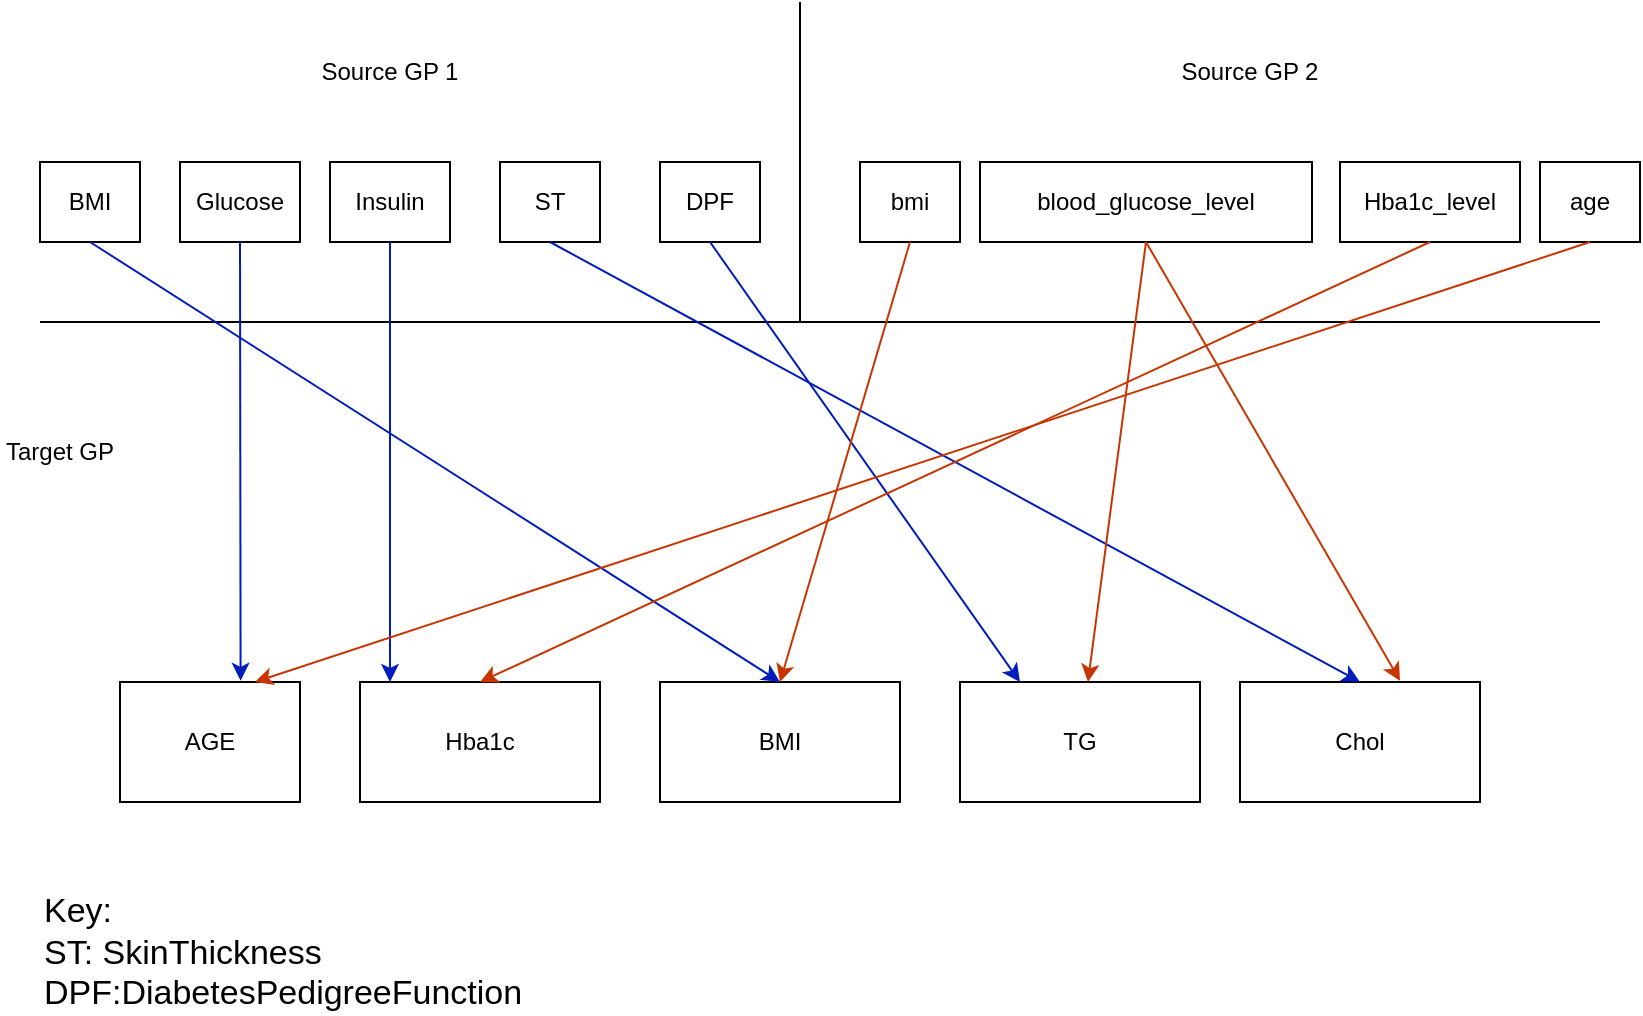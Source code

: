 <mxfile version="24.3.1" type="device">
  <diagram name="Page-1" id="1ESYUbUMKck156yoH-wX">
    <mxGraphModel dx="1050" dy="522" grid="1" gridSize="10" guides="1" tooltips="1" connect="1" arrows="1" fold="1" page="1" pageScale="1" pageWidth="827" pageHeight="1169" math="0" shadow="0">
      <root>
        <mxCell id="0" />
        <mxCell id="1" parent="0" />
        <mxCell id="tccqhpjF01GC6Zv1C3KS-1" value="" style="endArrow=none;html=1;rounded=0;" parent="1" edge="1">
          <mxGeometry width="50" height="50" relative="1" as="geometry">
            <mxPoint x="400" y="160" as="sourcePoint" />
            <mxPoint x="400" as="targetPoint" />
          </mxGeometry>
        </mxCell>
        <mxCell id="tccqhpjF01GC6Zv1C3KS-3" value="BMI" style="rounded=0;whiteSpace=wrap;html=1;fillColor=default;" parent="1" vertex="1">
          <mxGeometry x="20" y="80" width="50" height="40" as="geometry" />
        </mxCell>
        <mxCell id="tccqhpjF01GC6Zv1C3KS-13" value="bmi" style="rounded=0;whiteSpace=wrap;html=1;" parent="1" vertex="1">
          <mxGeometry x="430" y="80" width="50" height="40" as="geometry" />
        </mxCell>
        <mxCell id="tccqhpjF01GC6Zv1C3KS-14" value="Glucose" style="rounded=0;whiteSpace=wrap;html=1;" parent="1" vertex="1">
          <mxGeometry x="90" y="80" width="60" height="40" as="geometry" />
        </mxCell>
        <mxCell id="tccqhpjF01GC6Zv1C3KS-15" value="Insulin" style="rounded=0;whiteSpace=wrap;html=1;" parent="1" vertex="1">
          <mxGeometry x="165" y="80" width="60" height="40" as="geometry" />
        </mxCell>
        <mxCell id="tccqhpjF01GC6Zv1C3KS-16" value="ST" style="rounded=0;whiteSpace=wrap;html=1;" parent="1" vertex="1">
          <mxGeometry x="250" y="80" width="50" height="40" as="geometry" />
        </mxCell>
        <mxCell id="tccqhpjF01GC6Zv1C3KS-17" value="DPF" style="rounded=0;whiteSpace=wrap;html=1;" parent="1" vertex="1">
          <mxGeometry x="330" y="80" width="50" height="40" as="geometry" />
        </mxCell>
        <mxCell id="tccqhpjF01GC6Zv1C3KS-20" value="blood_glucose_level" style="rounded=0;whiteSpace=wrap;html=1;" parent="1" vertex="1">
          <mxGeometry x="490" y="80" width="166" height="40" as="geometry" />
        </mxCell>
        <mxCell id="tccqhpjF01GC6Zv1C3KS-21" value="Hba1c_level" style="rounded=0;whiteSpace=wrap;html=1;" parent="1" vertex="1">
          <mxGeometry x="670" y="80" width="90" height="40" as="geometry" />
        </mxCell>
        <mxCell id="tccqhpjF01GC6Zv1C3KS-22" value="age" style="rounded=0;whiteSpace=wrap;html=1;" parent="1" vertex="1">
          <mxGeometry x="770" y="80" width="50" height="40" as="geometry" />
        </mxCell>
        <mxCell id="tccqhpjF01GC6Zv1C3KS-23" value="Source GP 1" style="text;html=1;align=center;verticalAlign=middle;whiteSpace=wrap;rounded=0;" parent="1" vertex="1">
          <mxGeometry x="150" y="20" width="90" height="30" as="geometry" />
        </mxCell>
        <mxCell id="tccqhpjF01GC6Zv1C3KS-24" value="Source GP 2" style="text;html=1;align=center;verticalAlign=middle;whiteSpace=wrap;rounded=0;" parent="1" vertex="1">
          <mxGeometry x="580" y="20" width="90" height="30" as="geometry" />
        </mxCell>
        <mxCell id="tccqhpjF01GC6Zv1C3KS-25" value="" style="endArrow=none;html=1;rounded=0;" parent="1" edge="1">
          <mxGeometry width="50" height="50" relative="1" as="geometry">
            <mxPoint x="20" y="160" as="sourcePoint" />
            <mxPoint x="800" y="160" as="targetPoint" />
          </mxGeometry>
        </mxCell>
        <mxCell id="tccqhpjF01GC6Zv1C3KS-27" value="Target GP" style="text;html=1;align=center;verticalAlign=middle;whiteSpace=wrap;rounded=0;" parent="1" vertex="1">
          <mxGeometry y="210" width="60" height="30" as="geometry" />
        </mxCell>
        <mxCell id="tccqhpjF01GC6Zv1C3KS-28" value="AGE" style="rounded=0;whiteSpace=wrap;html=1;" parent="1" vertex="1">
          <mxGeometry x="60" y="340" width="90" height="60" as="geometry" />
        </mxCell>
        <mxCell id="tccqhpjF01GC6Zv1C3KS-29" value="Hba1c" style="rounded=0;whiteSpace=wrap;html=1;" parent="1" vertex="1">
          <mxGeometry x="180" y="340" width="120" height="60" as="geometry" />
        </mxCell>
        <mxCell id="tccqhpjF01GC6Zv1C3KS-30" value="Chol" style="rounded=0;whiteSpace=wrap;html=1;" parent="1" vertex="1">
          <mxGeometry x="620" y="340" width="120" height="60" as="geometry" />
        </mxCell>
        <mxCell id="tccqhpjF01GC6Zv1C3KS-31" value="TG" style="rounded=0;whiteSpace=wrap;html=1;" parent="1" vertex="1">
          <mxGeometry x="480" y="340" width="120" height="60" as="geometry" />
        </mxCell>
        <mxCell id="tccqhpjF01GC6Zv1C3KS-33" value="BMI" style="rounded=0;whiteSpace=wrap;html=1;" parent="1" vertex="1">
          <mxGeometry x="330" y="340" width="120" height="60" as="geometry" />
        </mxCell>
        <mxCell id="tccqhpjF01GC6Zv1C3KS-34" value="" style="endArrow=classic;html=1;rounded=0;fillColor=#0050ef;strokeColor=#001DBC;exitX=0.5;exitY=1;exitDx=0;exitDy=0;entryX=0.5;entryY=0;entryDx=0;entryDy=0;" parent="1" source="tccqhpjF01GC6Zv1C3KS-3" target="tccqhpjF01GC6Zv1C3KS-33" edge="1">
          <mxGeometry width="50" height="50" relative="1" as="geometry">
            <mxPoint x="500" y="310" as="sourcePoint" />
            <mxPoint x="550" y="260" as="targetPoint" />
          </mxGeometry>
        </mxCell>
        <mxCell id="tccqhpjF01GC6Zv1C3KS-35" value="" style="endArrow=classic;html=1;rounded=0;exitX=0.5;exitY=1;exitDx=0;exitDy=0;entryX=0.67;entryY=-0.01;entryDx=0;entryDy=0;entryPerimeter=0;fillColor=#0050ef;strokeColor=#001DBC;" parent="1" source="tccqhpjF01GC6Zv1C3KS-14" target="tccqhpjF01GC6Zv1C3KS-28" edge="1">
          <mxGeometry width="50" height="50" relative="1" as="geometry">
            <mxPoint x="500" y="310" as="sourcePoint" />
            <mxPoint x="550" y="260" as="targetPoint" />
          </mxGeometry>
        </mxCell>
        <mxCell id="tccqhpjF01GC6Zv1C3KS-36" value="" style="endArrow=classic;html=1;rounded=0;exitX=0.5;exitY=1;exitDx=0;exitDy=0;entryX=0.125;entryY=0;entryDx=0;entryDy=0;entryPerimeter=0;fillColor=#0050ef;strokeColor=#001DBC;" parent="1" source="tccqhpjF01GC6Zv1C3KS-15" target="tccqhpjF01GC6Zv1C3KS-29" edge="1">
          <mxGeometry width="50" height="50" relative="1" as="geometry">
            <mxPoint x="500" y="310" as="sourcePoint" />
            <mxPoint x="550" y="260" as="targetPoint" />
          </mxGeometry>
        </mxCell>
        <mxCell id="tccqhpjF01GC6Zv1C3KS-37" value="" style="endArrow=classic;html=1;rounded=0;exitX=0.5;exitY=1;exitDx=0;exitDy=0;entryX=0.5;entryY=0;entryDx=0;entryDy=0;fillColor=#0050ef;strokeColor=#001DBC;" parent="1" source="tccqhpjF01GC6Zv1C3KS-16" target="tccqhpjF01GC6Zv1C3KS-30" edge="1">
          <mxGeometry width="50" height="50" relative="1" as="geometry">
            <mxPoint x="500" y="310" as="sourcePoint" />
            <mxPoint x="550" y="260" as="targetPoint" />
          </mxGeometry>
        </mxCell>
        <mxCell id="tccqhpjF01GC6Zv1C3KS-38" value="" style="endArrow=classic;html=1;rounded=0;exitX=0.5;exitY=1;exitDx=0;exitDy=0;entryX=0.25;entryY=0;entryDx=0;entryDy=0;fillColor=#0050ef;strokeColor=#001DBC;" parent="1" source="tccqhpjF01GC6Zv1C3KS-17" target="tccqhpjF01GC6Zv1C3KS-31" edge="1">
          <mxGeometry width="50" height="50" relative="1" as="geometry">
            <mxPoint x="500" y="310" as="sourcePoint" />
            <mxPoint x="550" y="260" as="targetPoint" />
          </mxGeometry>
        </mxCell>
        <mxCell id="tccqhpjF01GC6Zv1C3KS-39" value="" style="endArrow=classic;html=1;rounded=0;exitX=0.5;exitY=1;exitDx=0;exitDy=0;entryX=0.5;entryY=0;entryDx=0;entryDy=0;fillColor=#fa6800;strokeColor=#C73500;" parent="1" source="tccqhpjF01GC6Zv1C3KS-13" target="tccqhpjF01GC6Zv1C3KS-33" edge="1">
          <mxGeometry width="50" height="50" relative="1" as="geometry">
            <mxPoint x="500" y="310" as="sourcePoint" />
            <mxPoint x="550" y="260" as="targetPoint" />
          </mxGeometry>
        </mxCell>
        <mxCell id="tccqhpjF01GC6Zv1C3KS-40" value="" style="endArrow=classic;html=1;rounded=0;exitX=0.5;exitY=1;exitDx=0;exitDy=0;entryX=0.75;entryY=0;entryDx=0;entryDy=0;fillColor=#fa6800;strokeColor=#C73500;" parent="1" source="tccqhpjF01GC6Zv1C3KS-22" target="tccqhpjF01GC6Zv1C3KS-28" edge="1">
          <mxGeometry width="50" height="50" relative="1" as="geometry">
            <mxPoint x="500" y="310" as="sourcePoint" />
            <mxPoint x="550" y="260" as="targetPoint" />
          </mxGeometry>
        </mxCell>
        <mxCell id="tccqhpjF01GC6Zv1C3KS-41" value="" style="endArrow=classic;html=1;rounded=0;exitX=0.5;exitY=1;exitDx=0;exitDy=0;entryX=0.5;entryY=0;entryDx=0;entryDy=0;fillColor=#fa6800;strokeColor=#C73500;" parent="1" source="tccqhpjF01GC6Zv1C3KS-21" target="tccqhpjF01GC6Zv1C3KS-29" edge="1">
          <mxGeometry width="50" height="50" relative="1" as="geometry">
            <mxPoint x="500" y="310" as="sourcePoint" />
            <mxPoint x="550" y="260" as="targetPoint" />
          </mxGeometry>
        </mxCell>
        <mxCell id="tccqhpjF01GC6Zv1C3KS-42" value="" style="endArrow=classic;html=1;rounded=0;exitX=0.5;exitY=1;exitDx=0;exitDy=0;entryX=0.667;entryY=-0.01;entryDx=0;entryDy=0;entryPerimeter=0;fillColor=#fa6800;strokeColor=#C73500;" parent="1" source="tccqhpjF01GC6Zv1C3KS-20" target="tccqhpjF01GC6Zv1C3KS-30" edge="1">
          <mxGeometry width="50" height="50" relative="1" as="geometry">
            <mxPoint x="500" y="310" as="sourcePoint" />
            <mxPoint x="550" y="260" as="targetPoint" />
          </mxGeometry>
        </mxCell>
        <mxCell id="tccqhpjF01GC6Zv1C3KS-45" value="" style="endArrow=classic;html=1;rounded=0;exitX=0.5;exitY=1;exitDx=0;exitDy=0;fillColor=#fa6800;strokeColor=#C73500;" parent="1" source="tccqhpjF01GC6Zv1C3KS-20" target="tccqhpjF01GC6Zv1C3KS-31" edge="1">
          <mxGeometry width="50" height="50" relative="1" as="geometry">
            <mxPoint x="500" y="310" as="sourcePoint" />
            <mxPoint x="550" y="260" as="targetPoint" />
          </mxGeometry>
        </mxCell>
        <mxCell id="tccqhpjF01GC6Zv1C3KS-46" value="&lt;font style=&quot;font-size: 17px;&quot;&gt;&lt;br&gt;Key:&lt;br&gt;ST: SkinThickness&lt;br&gt;DPF:DiabetesPedigreeFunction&lt;/font&gt;" style="text;html=1;align=left;verticalAlign=middle;whiteSpace=wrap;rounded=0;" parent="1" vertex="1">
          <mxGeometry x="20" y="450" width="235" height="30" as="geometry" />
        </mxCell>
      </root>
    </mxGraphModel>
  </diagram>
</mxfile>
